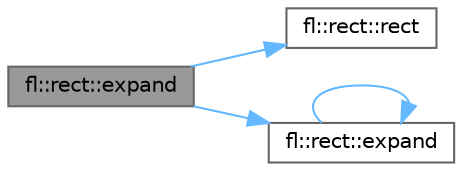 digraph "fl::rect::expand"
{
 // INTERACTIVE_SVG=YES
 // LATEX_PDF_SIZE
  bgcolor="transparent";
  edge [fontname=Helvetica,fontsize=10,labelfontname=Helvetica,labelfontsize=10];
  node [fontname=Helvetica,fontsize=10,shape=box,height=0.2,width=0.4];
  rankdir="LR";
  Node1 [id="Node000001",label="fl::rect::expand",height=0.2,width=0.4,color="gray40", fillcolor="grey60", style="filled", fontcolor="black",tooltip=" "];
  Node1 -> Node2 [id="edge1_Node000001_Node000002",color="steelblue1",style="solid",tooltip=" "];
  Node2 [id="Node000002",label="fl::rect::rect",height=0.2,width=0.4,color="grey40", fillcolor="white", style="filled",URL="$d2/d48/structfl_1_1rect_a5498c961e0fbb3fb20549dcbe9de8c3d.html#a5498c961e0fbb3fb20549dcbe9de8c3d",tooltip=" "];
  Node1 -> Node3 [id="edge2_Node000001_Node000003",color="steelblue1",style="solid",tooltip=" "];
  Node3 [id="Node000003",label="fl::rect::expand",height=0.2,width=0.4,color="grey40", fillcolor="white", style="filled",URL="$d2/d48/structfl_1_1rect_aa7bd6d2983b05458fae93f332b8ca4b6.html#aa7bd6d2983b05458fae93f332b8ca4b6",tooltip=" "];
  Node3 -> Node3 [id="edge3_Node000003_Node000003",color="steelblue1",style="solid",tooltip=" "];
}
